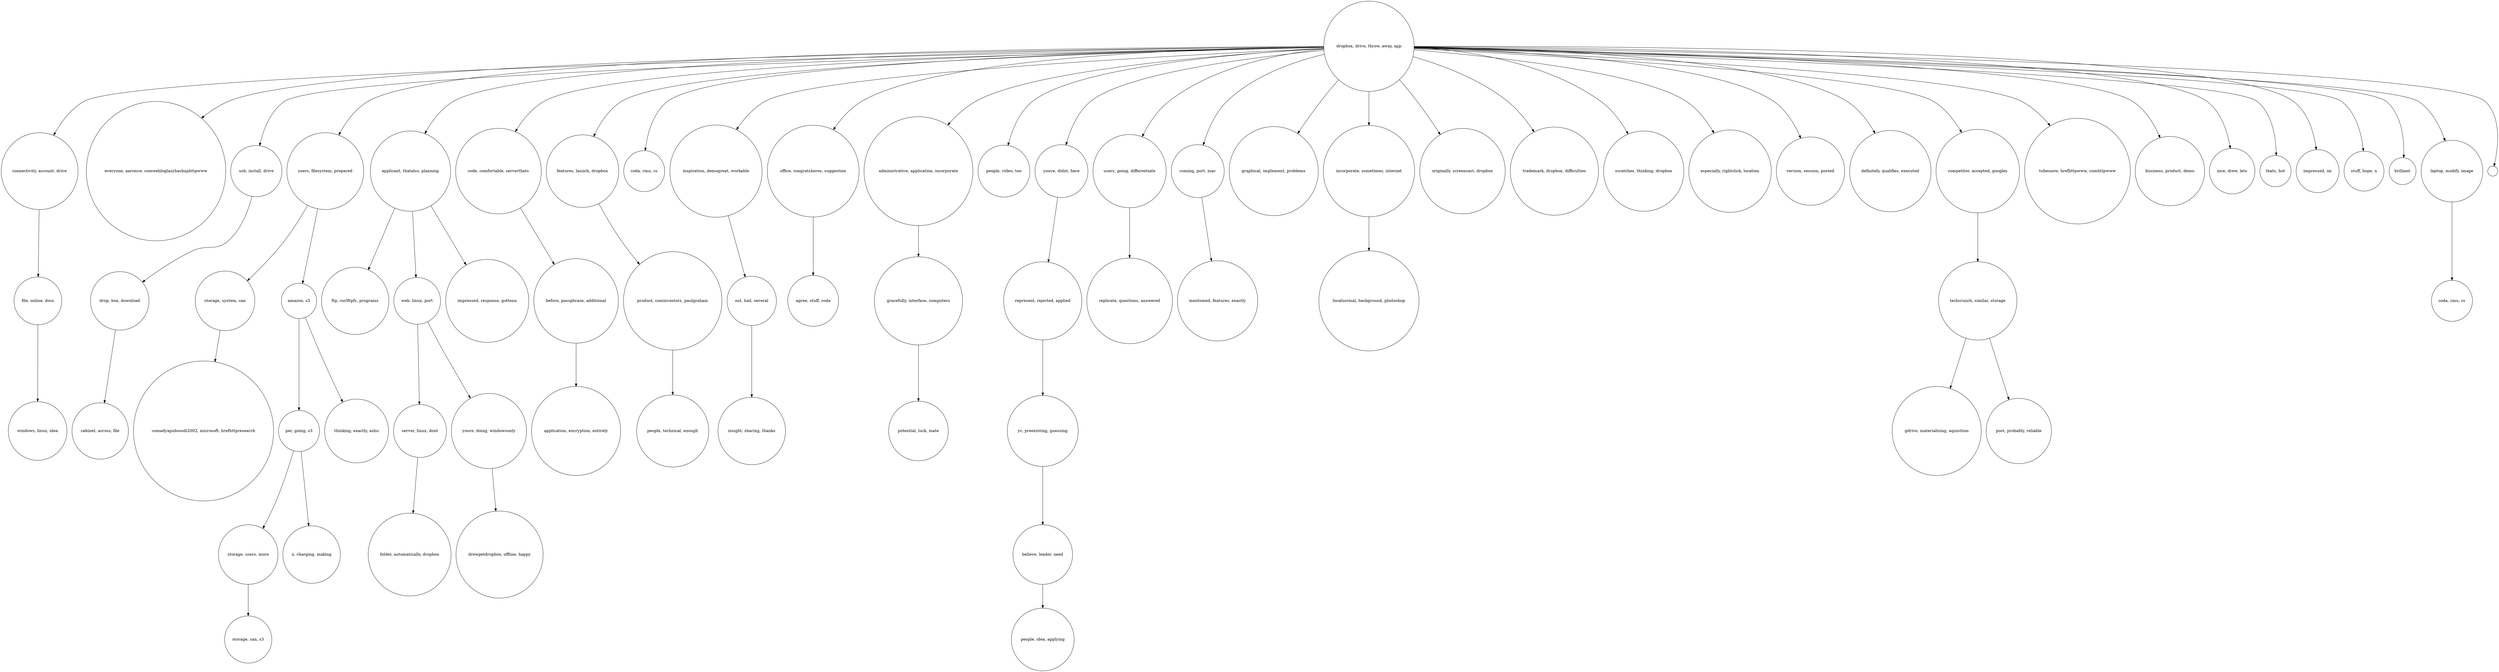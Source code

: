 digraph tree {
9479[shape=circle, label="windows, linux, idea"]
9272[shape=circle, label="file, online, docs"]
9224[shape=circle, label="connectivity, account, drive"]
8917[shape=circle, label="everyone, aaronsw, comwebloglazybackuphttpwww"]
9235[shape=circle, label="cabinet, across, file"]
9153[shape=circle, label="drop, box, download"]
8952[shape=circle, label="usb, install, drive"]
9217[shape=circle, label="comadyapubsosdi2002, microsoft, hrefhttpresearch"]
9132[shape=circle, label="storage, system, can"]
10343[shape=circle, label="storage, can, s3"]
9124[shape=circle, label="storage, users, more"]
9006[shape=circle, label="x, charging, making"]
9001[shape=circle, label="per, going, s3"]
8976[shape=circle, label="thinking, exactly, ashu"]
8969[shape=circle, label="amazon, s3"]
8958[shape=circle, label="users, filesystem, prepared"]
9024[shape=circle, label="ftp, curlftpfs, programs"]
9151[shape=circle, label="folder, automatically, dropbox"]
9081[shape=circle, label="server, linux, dont"]
9083[shape=circle, label="drewgetdropbox, offline, happy"]
9073[shape=circle, label="youre, doing, windowsonly"]
8892[shape=circle, label="web, linux, port"]
8888[shape=circle, label="impressed, response, gottenn"]
8884[shape=circle, label="applicant, thatalso, planning"]
9707[shape=circle, label="application, encryption, entirely"]
8889[shape=circle, label="before, passphrase, additional"]
8887[shape=circle, label="code, comfortable, serverthats"]
8960[shape=circle, label="people, technical, enough"]
8949[shape=circle, label="product, cominvestors, paulgraham"]
8869[shape=circle, label="features, launch, dropbox"]
8940[shape=circle, label="coda, cmu, cs"]
11003[shape=circle, label="insight, sharing, thanks"]
9247[shape=circle, label="out, had, several"]
8908[shape=circle, label="inspiration, demogreat, workable"]
9034[shape=circle, label="agree, stuff, coda"]
9005[shape=circle, label="office, congratsheres, suggestion"]
8877[shape=circle, label="potential, luck, mate"]
8875[shape=circle, label="gracefully, interface, computers"]
8873[shape=circle, label="administrative, application, incorporate"]
9671[shape=circle, label="people, video, too"]
9353[shape=circle, label="people, idea, applying"]
9324[shape=circle, label="believe, leader, need"]
9205[shape=circle, label="yc, preexisting, guessing"]
9097[shape=circle, label="represent, rejected, applied"]
9067[shape=circle, label="youve, didnt, here"]
9481[shape=circle, label="replicate, questions, answered"]
9055[shape=circle, label="users, going, differentiate"]
9007[shape=circle, label="mentioned, features, exactly"]
8865[shape=circle, label="coming, port, mac"]
8881[shape=circle, label="graphical, implement, problems"]
8874[shape=circle, label="localnormal, background, photoshop"]
8872[shape=circle, label="incorporate, sometimes, internet"]
8955[shape=circle, label="originally, screencast, dropbox"]
10403[shape=circle, label="trademark, dropbox, difficulties"]
8903[shape=circle, label="scratches, thinking, dropbox"]
8928[shape=circle, label="especially, rightclick, location"]
9125[shape=circle, label="version, session, posted"]
8998[shape=circle, label="definitely, qualifies, executed"]
9245[shape=circle, label="gdrive, materialising, aquisition"]
9031[shape=circle, label="post, probably, reliable"]
9029[shape=circle, label="techcrunch, similar, storage"]
8901[shape=circle, label="competitor, accepted, googles"]
8902[shape=circle, label="tubesnow, hrefhttpwww, comhttpwww"]
8907[shape=circle, label="business, product, demo"]
8894[shape=circle, label="nice, drew, lets"]
8870[shape=circle, label="thats, hot"]
8878[shape=circle, label="impressed, im"]
8980[shape=circle, label="stuff, hope, n"]
8934[shape=circle, label="brilliant"]
8945[shape=circle, label="coda, cmu, cs"]
8943[shape=circle, label="laptop, modify, image"]
8876[shape=circle, label=""]
8863[shape=circle, label="dropbox, drive, throw, away, app"]
9272->9479
9224->9272
8863->9224
8863->8917
9153->9235
8952->9153
8863->8952
9132->9217
8958->9132
9124->10343
9001->9124
9001->9006
8969->9001
8969->8976
8958->8969
8863->8958
8884->9024
9081->9151
8892->9081
9073->9083
8892->9073
8884->8892
8884->8888
8863->8884
8889->9707
8887->8889
8863->8887
8949->8960
8869->8949
8863->8869
8863->8940
9247->11003
8908->9247
8863->8908
9005->9034
8863->9005
8875->8877
8873->8875
8863->8873
8863->9671
9324->9353
9205->9324
9097->9205
9067->9097
8863->9067
9055->9481
8863->9055
8865->9007
8863->8865
8863->8881
8872->8874
8863->8872
8863->8955
8863->10403
8863->8903
8863->8928
8863->9125
8863->8998
9029->9245
9029->9031
8901->9029
8863->8901
8863->8902
8863->8907
8863->8894
8863->8870
8863->8878
8863->8980
8863->8934
8943->8945
8863->8943
8863->8876
}